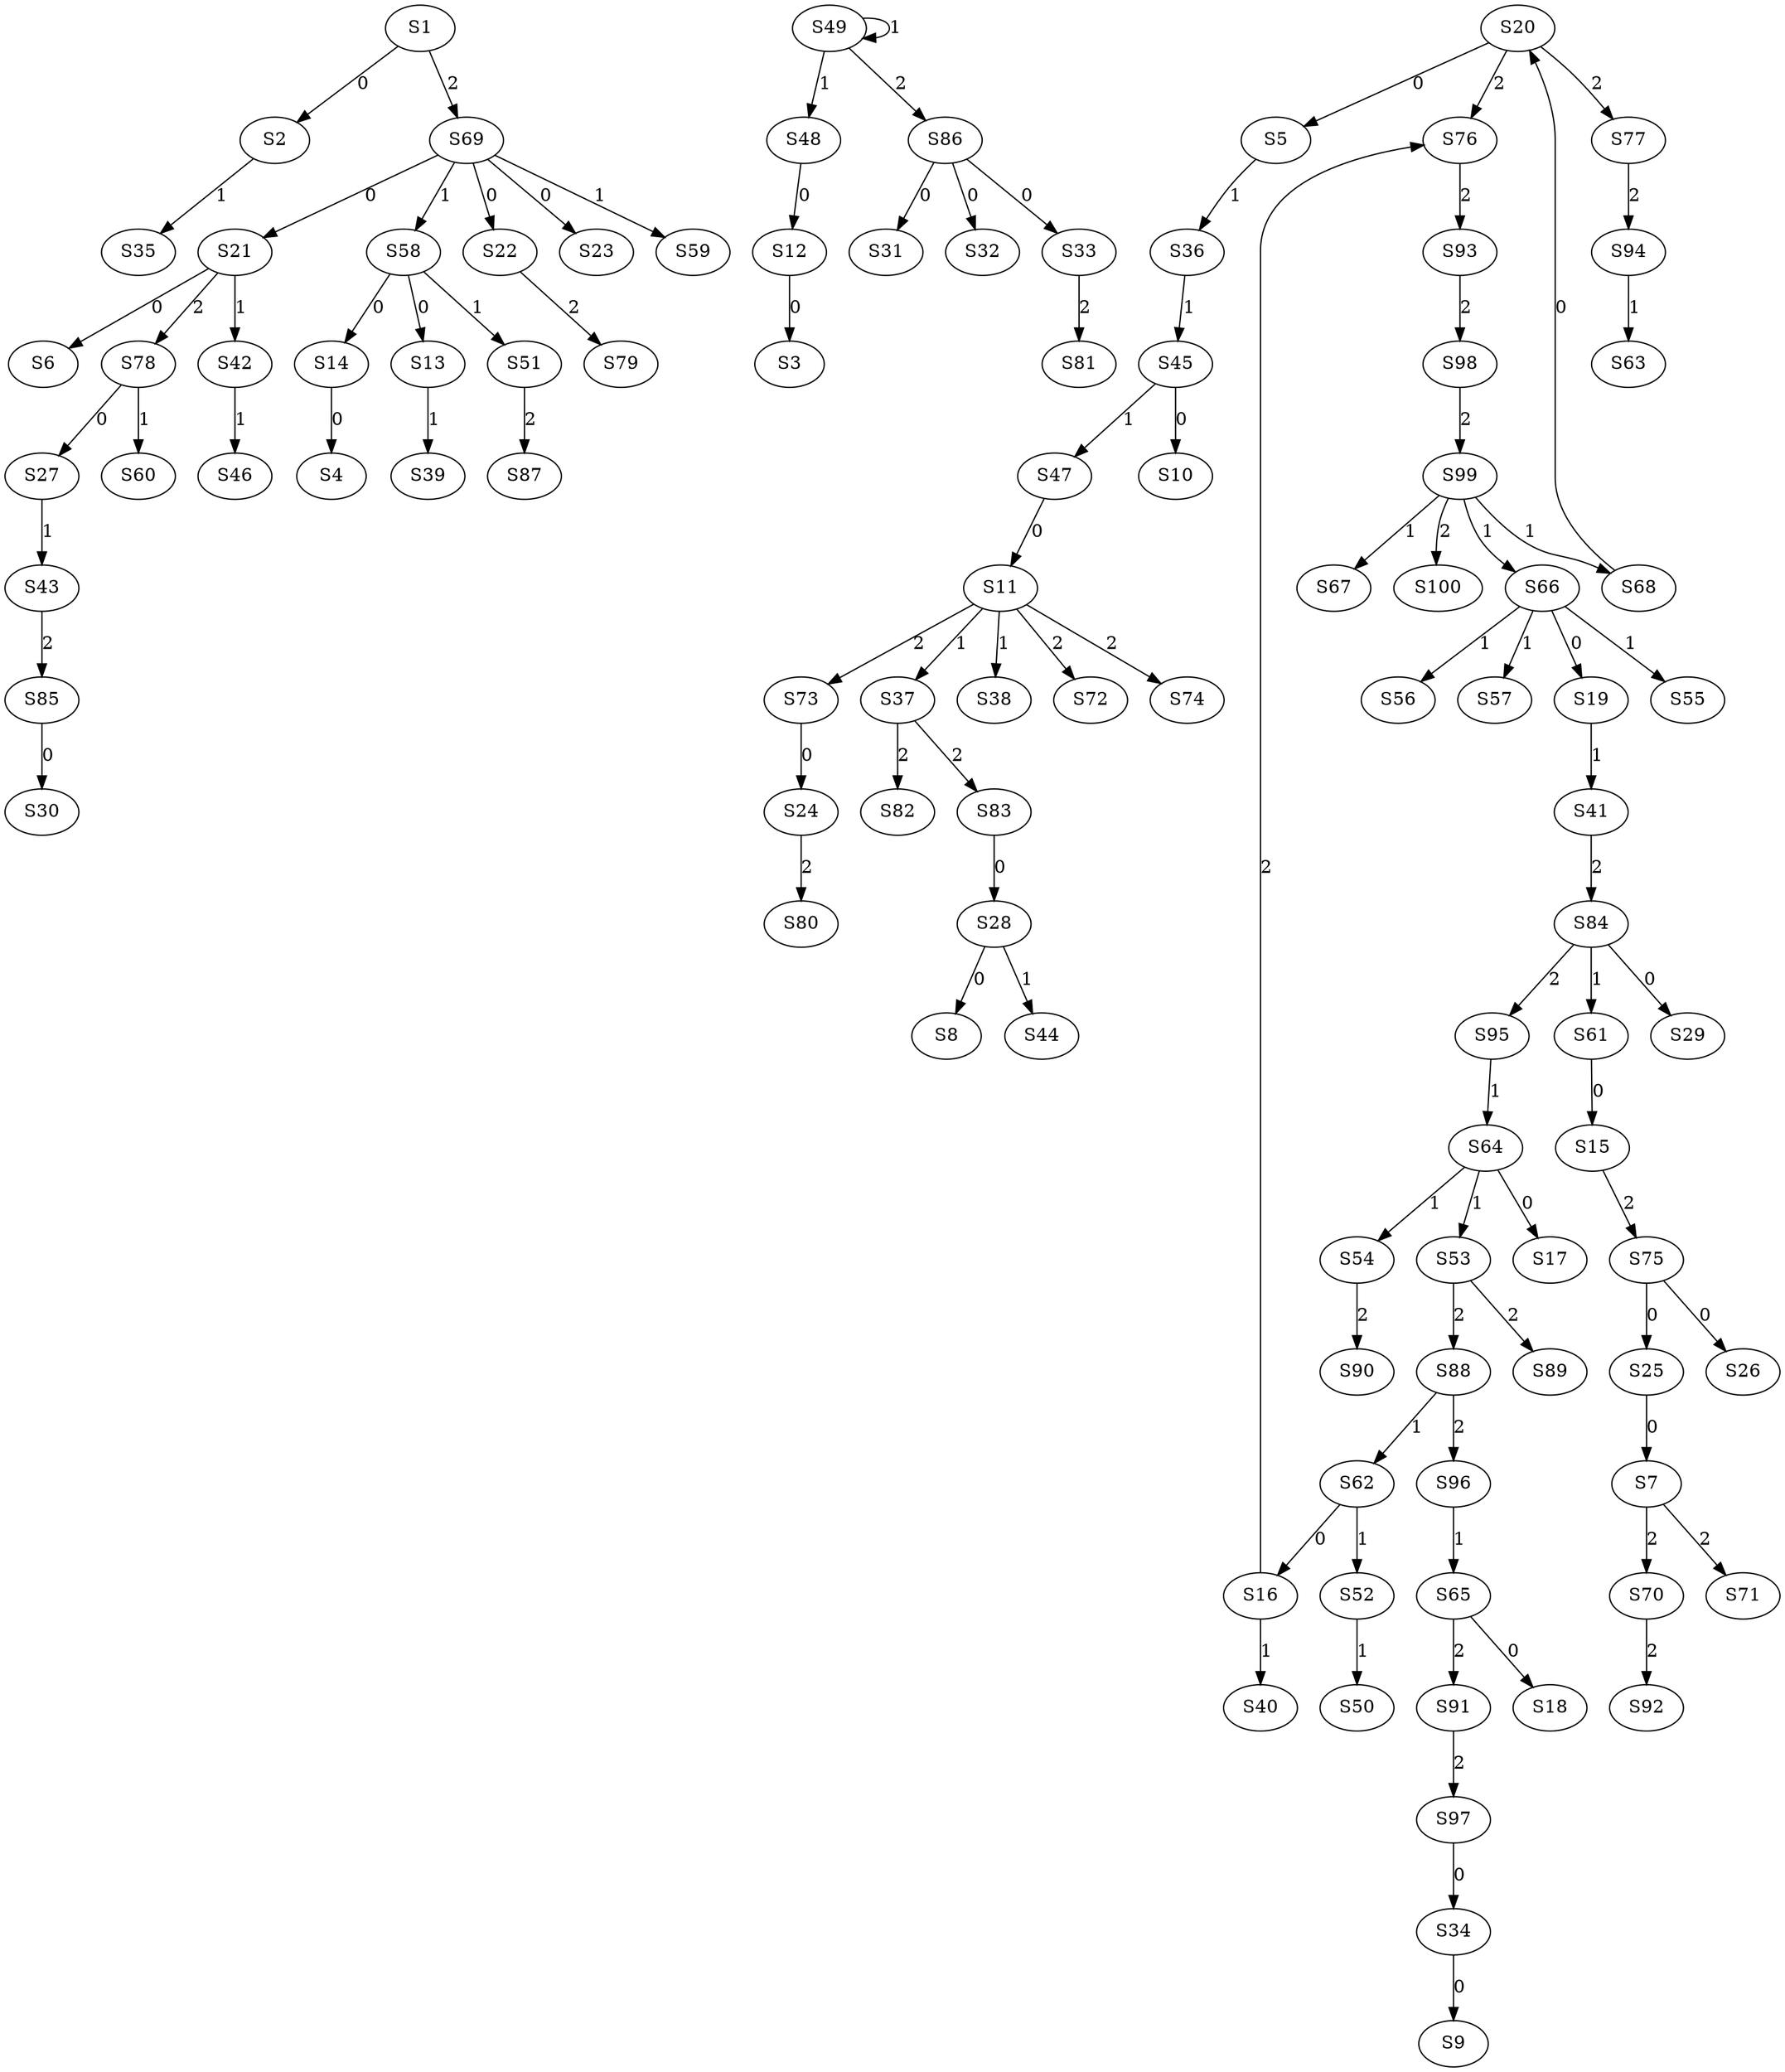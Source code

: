strict digraph {
	S1 -> S2 [ label = 0 ];
	S12 -> S3 [ label = 0 ];
	S14 -> S4 [ label = 0 ];
	S20 -> S5 [ label = 0 ];
	S21 -> S6 [ label = 0 ];
	S25 -> S7 [ label = 0 ];
	S28 -> S8 [ label = 0 ];
	S34 -> S9 [ label = 0 ];
	S45 -> S10 [ label = 0 ];
	S47 -> S11 [ label = 0 ];
	S48 -> S12 [ label = 0 ];
	S58 -> S13 [ label = 0 ];
	S58 -> S14 [ label = 0 ];
	S61 -> S15 [ label = 0 ];
	S62 -> S16 [ label = 0 ];
	S64 -> S17 [ label = 0 ];
	S65 -> S18 [ label = 0 ];
	S66 -> S19 [ label = 0 ];
	S68 -> S20 [ label = 0 ];
	S69 -> S21 [ label = 0 ];
	S69 -> S22 [ label = 0 ];
	S69 -> S23 [ label = 0 ];
	S73 -> S24 [ label = 0 ];
	S75 -> S25 [ label = 0 ];
	S75 -> S26 [ label = 0 ];
	S78 -> S27 [ label = 0 ];
	S83 -> S28 [ label = 0 ];
	S84 -> S29 [ label = 0 ];
	S85 -> S30 [ label = 0 ];
	S86 -> S31 [ label = 0 ];
	S86 -> S32 [ label = 0 ];
	S86 -> S33 [ label = 0 ];
	S97 -> S34 [ label = 0 ];
	S2 -> S35 [ label = 1 ];
	S5 -> S36 [ label = 1 ];
	S11 -> S37 [ label = 1 ];
	S11 -> S38 [ label = 1 ];
	S13 -> S39 [ label = 1 ];
	S16 -> S40 [ label = 1 ];
	S19 -> S41 [ label = 1 ];
	S21 -> S42 [ label = 1 ];
	S27 -> S43 [ label = 1 ];
	S28 -> S44 [ label = 1 ];
	S36 -> S45 [ label = 1 ];
	S42 -> S46 [ label = 1 ];
	S45 -> S47 [ label = 1 ];
	S49 -> S48 [ label = 1 ];
	S49 -> S49 [ label = 1 ];
	S52 -> S50 [ label = 1 ];
	S58 -> S51 [ label = 1 ];
	S62 -> S52 [ label = 1 ];
	S64 -> S53 [ label = 1 ];
	S64 -> S54 [ label = 1 ];
	S66 -> S55 [ label = 1 ];
	S66 -> S56 [ label = 1 ];
	S66 -> S57 [ label = 1 ];
	S69 -> S58 [ label = 1 ];
	S69 -> S59 [ label = 1 ];
	S78 -> S60 [ label = 1 ];
	S84 -> S61 [ label = 1 ];
	S88 -> S62 [ label = 1 ];
	S94 -> S63 [ label = 1 ];
	S95 -> S64 [ label = 1 ];
	S96 -> S65 [ label = 1 ];
	S99 -> S66 [ label = 1 ];
	S99 -> S67 [ label = 1 ];
	S99 -> S68 [ label = 1 ];
	S1 -> S69 [ label = 2 ];
	S7 -> S70 [ label = 2 ];
	S7 -> S71 [ label = 2 ];
	S11 -> S72 [ label = 2 ];
	S11 -> S73 [ label = 2 ];
	S11 -> S74 [ label = 2 ];
	S15 -> S75 [ label = 2 ];
	S16 -> S76 [ label = 2 ];
	S20 -> S77 [ label = 2 ];
	S21 -> S78 [ label = 2 ];
	S22 -> S79 [ label = 2 ];
	S24 -> S80 [ label = 2 ];
	S33 -> S81 [ label = 2 ];
	S37 -> S82 [ label = 2 ];
	S37 -> S83 [ label = 2 ];
	S41 -> S84 [ label = 2 ];
	S43 -> S85 [ label = 2 ];
	S49 -> S86 [ label = 2 ];
	S51 -> S87 [ label = 2 ];
	S53 -> S88 [ label = 2 ];
	S53 -> S89 [ label = 2 ];
	S54 -> S90 [ label = 2 ];
	S65 -> S91 [ label = 2 ];
	S70 -> S92 [ label = 2 ];
	S76 -> S93 [ label = 2 ];
	S77 -> S94 [ label = 2 ];
	S84 -> S95 [ label = 2 ];
	S88 -> S96 [ label = 2 ];
	S91 -> S97 [ label = 2 ];
	S93 -> S98 [ label = 2 ];
	S98 -> S99 [ label = 2 ];
	S99 -> S100 [ label = 2 ];
	S20 -> S76 [ label = 2 ];
}